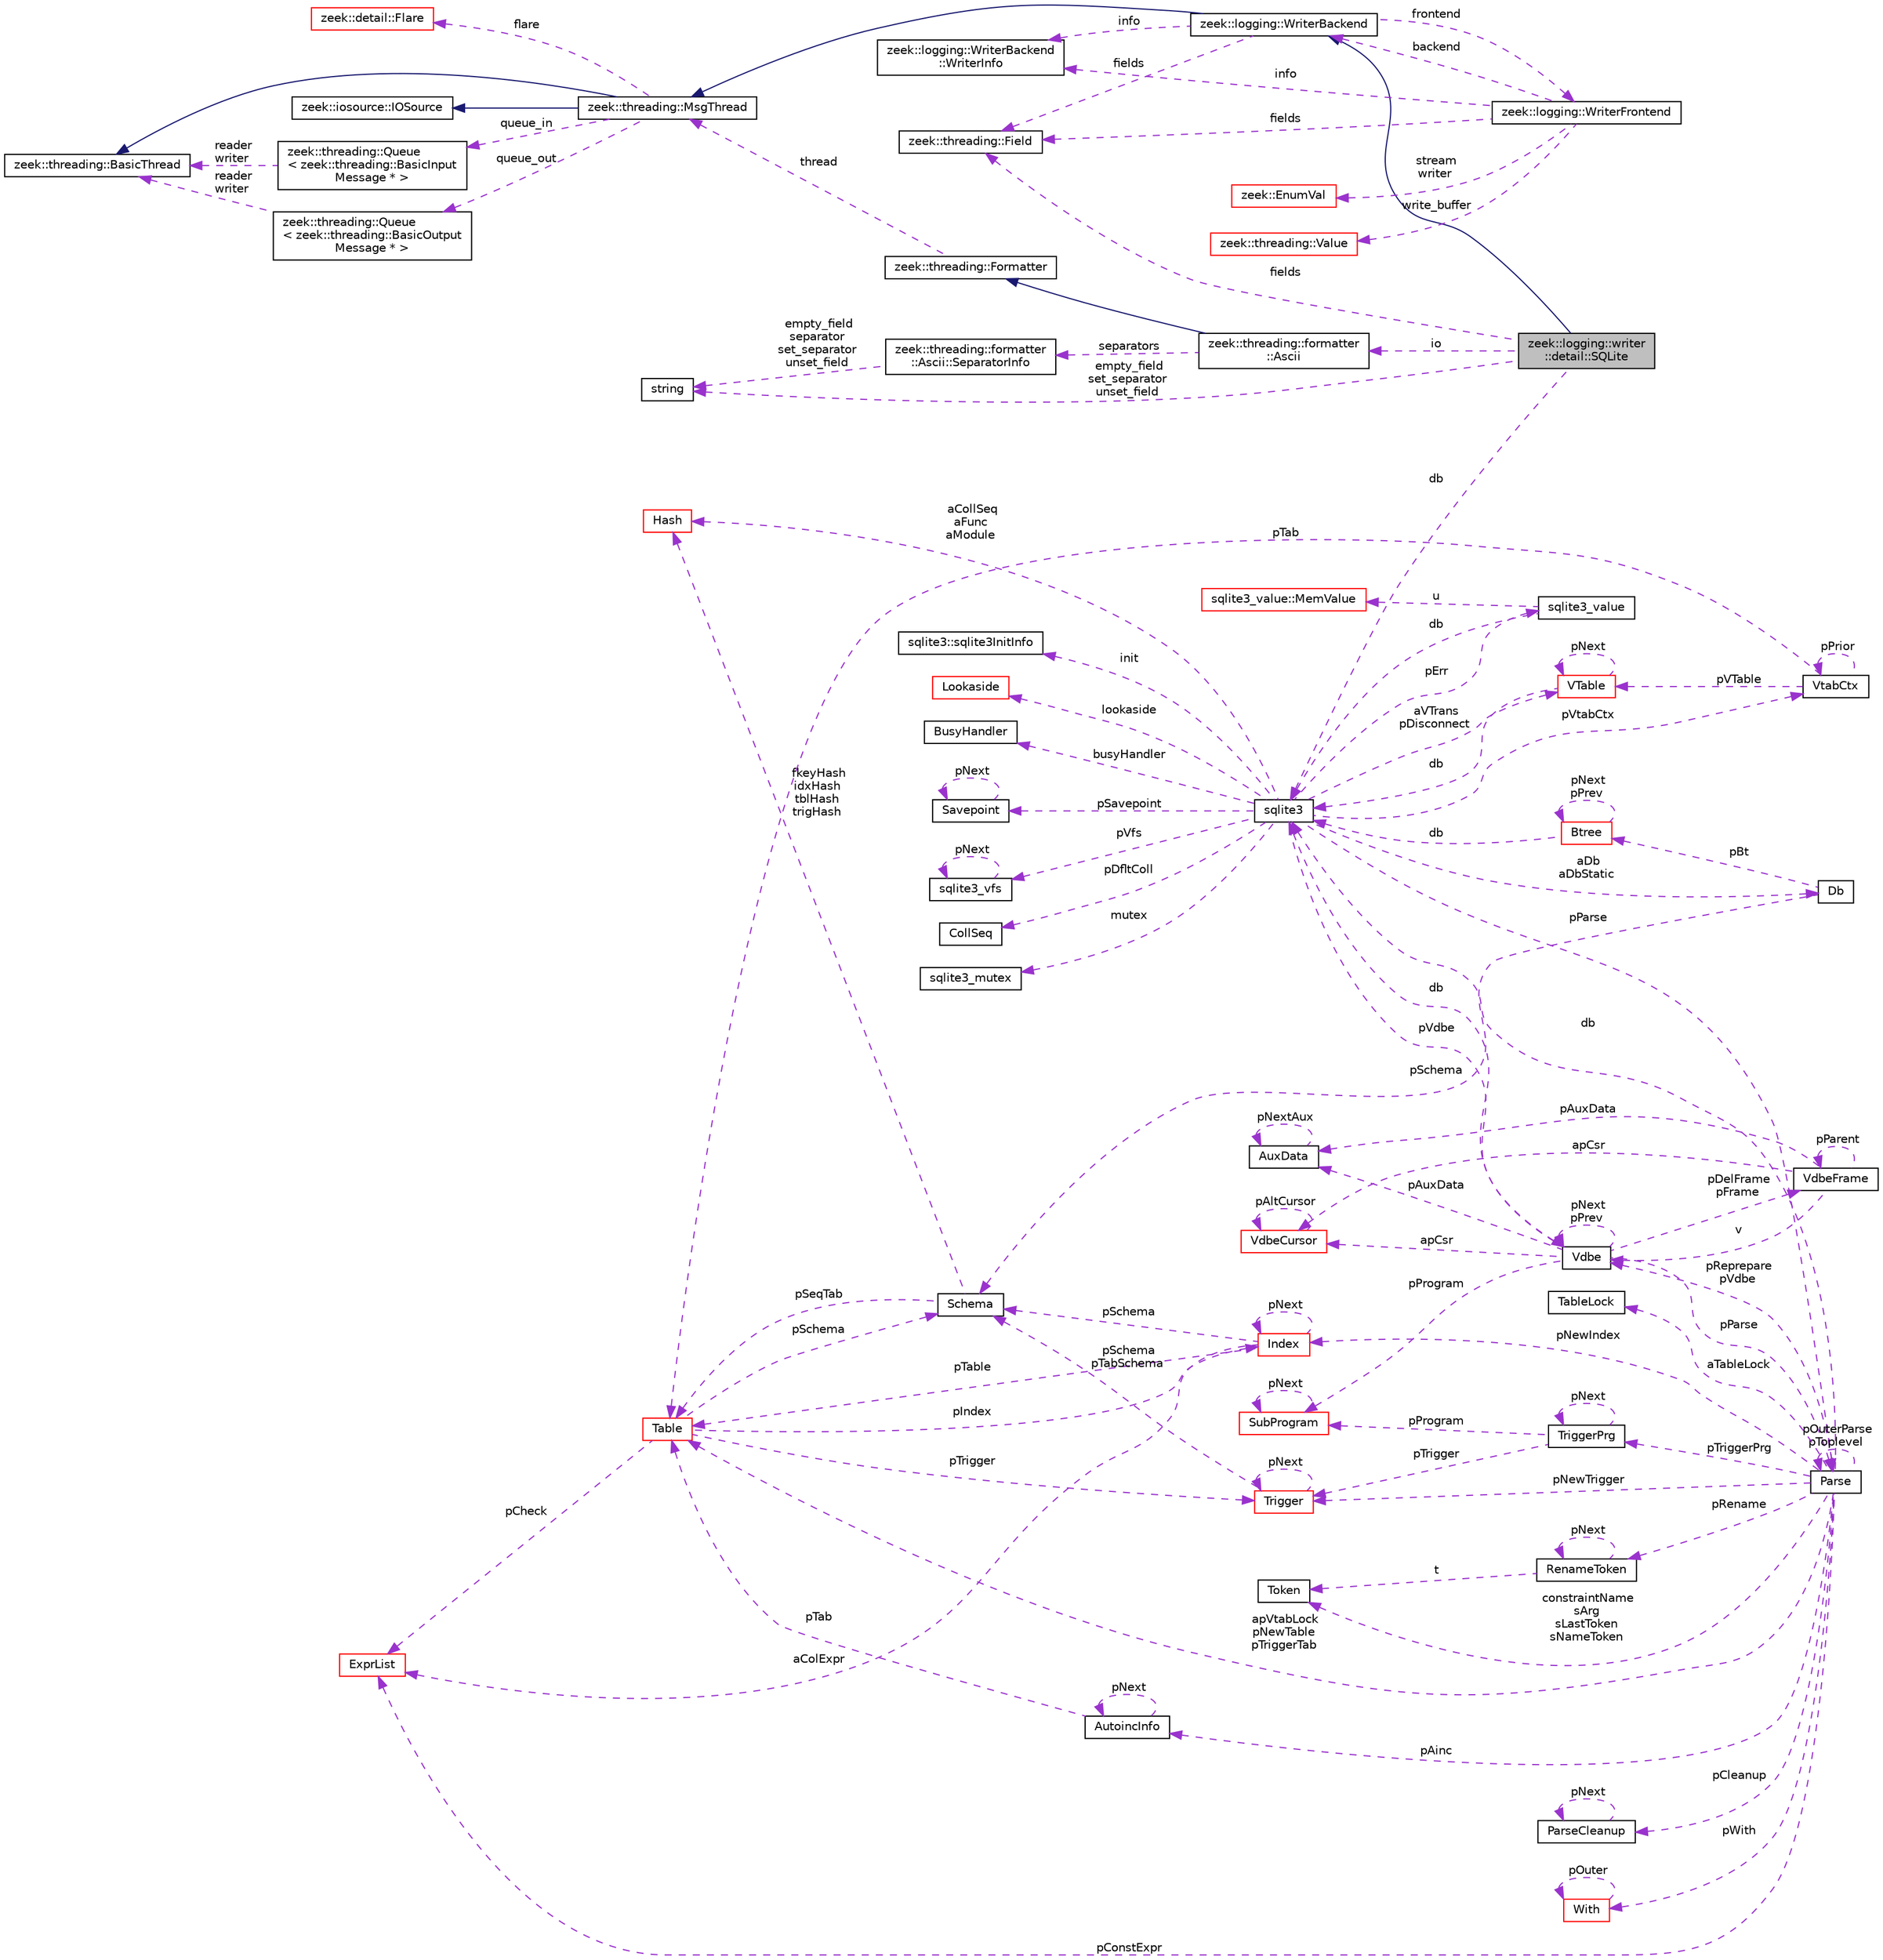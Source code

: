 digraph "zeek::logging::writer::detail::SQLite"
{
 // LATEX_PDF_SIZE
  edge [fontname="Helvetica",fontsize="10",labelfontname="Helvetica",labelfontsize="10"];
  node [fontname="Helvetica",fontsize="10",shape=record];
  rankdir="LR";
  Node1 [label="zeek::logging::writer\l::detail::SQLite",height=0.2,width=0.4,color="black", fillcolor="grey75", style="filled", fontcolor="black",tooltip=" "];
  Node2 -> Node1 [dir="back",color="midnightblue",fontsize="10",style="solid",fontname="Helvetica"];
  Node2 [label="zeek::logging::WriterBackend",height=0.2,width=0.4,color="black", fillcolor="white", style="filled",URL="$dd/d30/classzeek_1_1logging_1_1WriterBackend.html",tooltip=" "];
  Node3 -> Node2 [dir="back",color="midnightblue",fontsize="10",style="solid",fontname="Helvetica"];
  Node3 [label="zeek::threading::MsgThread",height=0.2,width=0.4,color="black", fillcolor="white", style="filled",URL="$d8/d7d/classzeek_1_1threading_1_1MsgThread.html",tooltip=" "];
  Node4 -> Node3 [dir="back",color="midnightblue",fontsize="10",style="solid",fontname="Helvetica"];
  Node4 [label="zeek::threading::BasicThread",height=0.2,width=0.4,color="black", fillcolor="white", style="filled",URL="$d3/dd9/classzeek_1_1threading_1_1BasicThread.html",tooltip=" "];
  Node5 -> Node3 [dir="back",color="midnightblue",fontsize="10",style="solid",fontname="Helvetica"];
  Node5 [label="zeek::iosource::IOSource",height=0.2,width=0.4,color="black", fillcolor="white", style="filled",URL="$da/dea/classzeek_1_1iosource_1_1IOSource.html",tooltip=" "];
  Node6 -> Node3 [dir="back",color="darkorchid3",fontsize="10",style="dashed",label=" queue_in" ,fontname="Helvetica"];
  Node6 [label="zeek::threading::Queue\l\< zeek::threading::BasicInput\lMessage * \>",height=0.2,width=0.4,color="black", fillcolor="white", style="filled",URL="$dd/dd1/classzeek_1_1threading_1_1Queue.html",tooltip=" "];
  Node4 -> Node6 [dir="back",color="darkorchid3",fontsize="10",style="dashed",label=" reader\nwriter" ,fontname="Helvetica"];
  Node7 -> Node3 [dir="back",color="darkorchid3",fontsize="10",style="dashed",label=" queue_out" ,fontname="Helvetica"];
  Node7 [label="zeek::threading::Queue\l\< zeek::threading::BasicOutput\lMessage * \>",height=0.2,width=0.4,color="black", fillcolor="white", style="filled",URL="$dd/dd1/classzeek_1_1threading_1_1Queue.html",tooltip=" "];
  Node4 -> Node7 [dir="back",color="darkorchid3",fontsize="10",style="dashed",label=" reader\nwriter" ,fontname="Helvetica"];
  Node8 -> Node3 [dir="back",color="darkorchid3",fontsize="10",style="dashed",label=" flare" ,fontname="Helvetica"];
  Node8 [label="zeek::detail::Flare",height=0.2,width=0.4,color="red", fillcolor="white", style="filled",URL="$d5/dce/classzeek_1_1detail_1_1Flare.html",tooltip=" "];
  Node10 -> Node2 [dir="back",color="darkorchid3",fontsize="10",style="dashed",label=" frontend" ,fontname="Helvetica"];
  Node10 [label="zeek::logging::WriterFrontend",height=0.2,width=0.4,color="black", fillcolor="white", style="filled",URL="$dc/d09/classzeek_1_1logging_1_1WriterFrontend.html",tooltip=" "];
  Node11 -> Node10 [dir="back",color="darkorchid3",fontsize="10",style="dashed",label=" stream\nwriter" ,fontname="Helvetica"];
  Node11 [label="zeek::EnumVal",height=0.2,width=0.4,color="red", fillcolor="white", style="filled",URL="$dc/da0/classzeek_1_1EnumVal.html",tooltip=" "];
  Node2 -> Node10 [dir="back",color="darkorchid3",fontsize="10",style="dashed",label=" backend" ,fontname="Helvetica"];
  Node20 -> Node10 [dir="back",color="darkorchid3",fontsize="10",style="dashed",label=" info" ,fontname="Helvetica"];
  Node20 [label="zeek::logging::WriterBackend\l::WriterInfo",height=0.2,width=0.4,color="black", fillcolor="white", style="filled",URL="$d5/db9/structzeek_1_1logging_1_1WriterBackend_1_1WriterInfo.html",tooltip=" "];
  Node21 -> Node10 [dir="back",color="darkorchid3",fontsize="10",style="dashed",label=" fields" ,fontname="Helvetica"];
  Node21 [label="zeek::threading::Field",height=0.2,width=0.4,color="black", fillcolor="white", style="filled",URL="$d8/d69/structzeek_1_1threading_1_1Field.html",tooltip=" "];
  Node22 -> Node10 [dir="back",color="darkorchid3",fontsize="10",style="dashed",label=" write_buffer" ,fontname="Helvetica"];
  Node22 [label="zeek::threading::Value",height=0.2,width=0.4,color="red", fillcolor="white", style="filled",URL="$da/d45/structzeek_1_1threading_1_1Value.html",tooltip=" "];
  Node20 -> Node2 [dir="back",color="darkorchid3",fontsize="10",style="dashed",label=" info" ,fontname="Helvetica"];
  Node21 -> Node2 [dir="back",color="darkorchid3",fontsize="10",style="dashed",label=" fields" ,fontname="Helvetica"];
  Node21 -> Node1 [dir="back",color="darkorchid3",fontsize="10",style="dashed",label=" fields" ,fontname="Helvetica"];
  Node28 -> Node1 [dir="back",color="darkorchid3",fontsize="10",style="dashed",label=" db" ,fontname="Helvetica"];
  Node28 [label="sqlite3",height=0.2,width=0.4,color="black", fillcolor="white", style="filled",URL="$d9/dcd/structsqlite3.html",tooltip=" "];
  Node29 -> Node28 [dir="back",color="darkorchid3",fontsize="10",style="dashed",label=" pVfs" ,fontname="Helvetica"];
  Node29 [label="sqlite3_vfs",height=0.2,width=0.4,color="black", fillcolor="white", style="filled",URL="$d3/d36/structsqlite3__vfs.html",tooltip=" "];
  Node29 -> Node29 [dir="back",color="darkorchid3",fontsize="10",style="dashed",label=" pNext" ,fontname="Helvetica"];
  Node30 -> Node28 [dir="back",color="darkorchid3",fontsize="10",style="dashed",label=" pVdbe" ,fontname="Helvetica"];
  Node30 [label="Vdbe",height=0.2,width=0.4,color="black", fillcolor="white", style="filled",URL="$db/d1b/sqlite3_8c.html#de/d53/structVdbe",tooltip=" "];
  Node28 -> Node30 [dir="back",color="darkorchid3",fontsize="10",style="dashed",label=" db" ,fontname="Helvetica"];
  Node30 -> Node30 [dir="back",color="darkorchid3",fontsize="10",style="dashed",label=" pNext\npPrev" ,fontname="Helvetica"];
  Node31 -> Node30 [dir="back",color="darkorchid3",fontsize="10",style="dashed",label=" pParse" ,fontname="Helvetica"];
  Node31 [label="Parse",height=0.2,width=0.4,color="black", fillcolor="white", style="filled",URL="$db/d1b/sqlite3_8c.html#db/dbb/structParse",tooltip=" "];
  Node28 -> Node31 [dir="back",color="darkorchid3",fontsize="10",style="dashed",label=" db" ,fontname="Helvetica"];
  Node30 -> Node31 [dir="back",color="darkorchid3",fontsize="10",style="dashed",label=" pReprepare\npVdbe" ,fontname="Helvetica"];
  Node32 -> Node31 [dir="back",color="darkorchid3",fontsize="10",style="dashed",label=" pConstExpr" ,fontname="Helvetica"];
  Node32 [label="ExprList",height=0.2,width=0.4,color="red", fillcolor="white", style="filled",URL="$db/d1b/sqlite3_8c.html#d5/d5c/structExprList",tooltip=" "];
  Node58 -> Node31 [dir="back",color="darkorchid3",fontsize="10",style="dashed",label=" constraintName\nsArg\nsLastToken\nsNameToken" ,fontname="Helvetica"];
  Node58 [label="Token",height=0.2,width=0.4,color="black", fillcolor="white", style="filled",URL="$db/d1b/sqlite3_8c.html#df/dcd/structToken",tooltip=" "];
  Node59 -> Node31 [dir="back",color="darkorchid3",fontsize="10",style="dashed",label=" aTableLock" ,fontname="Helvetica"];
  Node59 [label="TableLock",height=0.2,width=0.4,color="black", fillcolor="white", style="filled",URL="$db/d1b/sqlite3_8c.html#d1/d79/structTableLock",tooltip=" "];
  Node60 -> Node31 [dir="back",color="darkorchid3",fontsize="10",style="dashed",label=" pAinc" ,fontname="Helvetica"];
  Node60 [label="AutoincInfo",height=0.2,width=0.4,color="black", fillcolor="white", style="filled",URL="$db/d1b/sqlite3_8c.html#db/d7b/structAutoincInfo",tooltip=" "];
  Node60 -> Node60 [dir="back",color="darkorchid3",fontsize="10",style="dashed",label=" pNext" ,fontname="Helvetica"];
  Node37 -> Node60 [dir="back",color="darkorchid3",fontsize="10",style="dashed",label=" pTab" ,fontname="Helvetica"];
  Node37 [label="Table",height=0.2,width=0.4,color="red", fillcolor="white", style="filled",URL="$db/d1b/sqlite3_8c.html#dc/dcb/structTable",tooltip=" "];
  Node39 -> Node37 [dir="back",color="darkorchid3",fontsize="10",style="dashed",label=" pIndex" ,fontname="Helvetica"];
  Node39 [label="Index",height=0.2,width=0.4,color="red", fillcolor="white", style="filled",URL="$db/d1b/sqlite3_8c.html#df/d86/structIndex",tooltip=" "];
  Node37 -> Node39 [dir="back",color="darkorchid3",fontsize="10",style="dashed",label=" pTable" ,fontname="Helvetica"];
  Node39 -> Node39 [dir="back",color="darkorchid3",fontsize="10",style="dashed",label=" pNext" ,fontname="Helvetica"];
  Node40 -> Node39 [dir="back",color="darkorchid3",fontsize="10",style="dashed",label=" pSchema" ,fontname="Helvetica"];
  Node40 [label="Schema",height=0.2,width=0.4,color="black", fillcolor="white", style="filled",URL="$db/d1b/sqlite3_8c.html#d8/db0/structSchema",tooltip=" "];
  Node41 -> Node40 [dir="back",color="darkorchid3",fontsize="10",style="dashed",label=" fkeyHash\nidxHash\ntblHash\ntrigHash" ,fontname="Helvetica"];
  Node41 [label="Hash",height=0.2,width=0.4,color="red", fillcolor="white", style="filled",URL="$db/d1b/sqlite3_8c.html#d1/dbe/structHash",tooltip=" "];
  Node37 -> Node40 [dir="back",color="darkorchid3",fontsize="10",style="dashed",label=" pSeqTab" ,fontname="Helvetica"];
  Node32 -> Node39 [dir="back",color="darkorchid3",fontsize="10",style="dashed",label=" aColExpr" ,fontname="Helvetica"];
  Node32 -> Node37 [dir="back",color="darkorchid3",fontsize="10",style="dashed",label=" pCheck" ,fontname="Helvetica"];
  Node44 -> Node37 [dir="back",color="darkorchid3",fontsize="10",style="dashed",label=" pTrigger" ,fontname="Helvetica"];
  Node44 [label="Trigger",height=0.2,width=0.4,color="red", fillcolor="white", style="filled",URL="$db/d1b/sqlite3_8c.html#dc/d15/structTrigger",tooltip=" "];
  Node40 -> Node44 [dir="back",color="darkorchid3",fontsize="10",style="dashed",label=" pSchema\npTabSchema" ,fontname="Helvetica"];
  Node44 -> Node44 [dir="back",color="darkorchid3",fontsize="10",style="dashed",label=" pNext" ,fontname="Helvetica"];
  Node40 -> Node37 [dir="back",color="darkorchid3",fontsize="10",style="dashed",label=" pSchema" ,fontname="Helvetica"];
  Node31 -> Node31 [dir="back",color="darkorchid3",fontsize="10",style="dashed",label=" pOuterParse\npToplevel" ,fontname="Helvetica"];
  Node37 -> Node31 [dir="back",color="darkorchid3",fontsize="10",style="dashed",label=" apVtabLock\npNewTable\npTriggerTab" ,fontname="Helvetica"];
  Node61 -> Node31 [dir="back",color="darkorchid3",fontsize="10",style="dashed",label=" pTriggerPrg" ,fontname="Helvetica"];
  Node61 [label="TriggerPrg",height=0.2,width=0.4,color="black", fillcolor="white", style="filled",URL="$db/d1b/sqlite3_8c.html#d9/d62/structTriggerPrg",tooltip=" "];
  Node44 -> Node61 [dir="back",color="darkorchid3",fontsize="10",style="dashed",label=" pTrigger" ,fontname="Helvetica"];
  Node61 -> Node61 [dir="back",color="darkorchid3",fontsize="10",style="dashed",label=" pNext" ,fontname="Helvetica"];
  Node62 -> Node61 [dir="back",color="darkorchid3",fontsize="10",style="dashed",label=" pProgram" ,fontname="Helvetica"];
  Node62 [label="SubProgram",height=0.2,width=0.4,color="red", fillcolor="white", style="filled",URL="$db/d1b/sqlite3_8c.html#de/d7a/structSubProgram",tooltip=" "];
  Node62 -> Node62 [dir="back",color="darkorchid3",fontsize="10",style="dashed",label=" pNext" ,fontname="Helvetica"];
  Node74 -> Node31 [dir="back",color="darkorchid3",fontsize="10",style="dashed",label=" pCleanup" ,fontname="Helvetica"];
  Node74 [label="ParseCleanup",height=0.2,width=0.4,color="black", fillcolor="white", style="filled",URL="$de/d52/structParseCleanup.html",tooltip=" "];
  Node74 -> Node74 [dir="back",color="darkorchid3",fontsize="10",style="dashed",label=" pNext" ,fontname="Helvetica"];
  Node39 -> Node31 [dir="back",color="darkorchid3",fontsize="10",style="dashed",label=" pNewIndex" ,fontname="Helvetica"];
  Node44 -> Node31 [dir="back",color="darkorchid3",fontsize="10",style="dashed",label=" pNewTrigger" ,fontname="Helvetica"];
  Node51 -> Node31 [dir="back",color="darkorchid3",fontsize="10",style="dashed",label=" pWith" ,fontname="Helvetica"];
  Node51 [label="With",height=0.2,width=0.4,color="red", fillcolor="white", style="filled",URL="$db/d1b/sqlite3_8c.html#df/d70/structWith",tooltip=" "];
  Node51 -> Node51 [dir="back",color="darkorchid3",fontsize="10",style="dashed",label=" pOuter" ,fontname="Helvetica"];
  Node75 -> Node31 [dir="back",color="darkorchid3",fontsize="10",style="dashed",label=" pRename" ,fontname="Helvetica"];
  Node75 [label="RenameToken",height=0.2,width=0.4,color="black", fillcolor="white", style="filled",URL="$db/d1b/sqlite3_8c.html#d7/db5/structRenameToken",tooltip=" "];
  Node58 -> Node75 [dir="back",color="darkorchid3",fontsize="10",style="dashed",label=" t" ,fontname="Helvetica"];
  Node75 -> Node75 [dir="back",color="darkorchid3",fontsize="10",style="dashed",label=" pNext" ,fontname="Helvetica"];
  Node76 -> Node30 [dir="back",color="darkorchid3",fontsize="10",style="dashed",label=" apCsr" ,fontname="Helvetica"];
  Node76 [label="VdbeCursor",height=0.2,width=0.4,color="red", fillcolor="white", style="filled",URL="$db/d1b/sqlite3_8c.html#d0/dd5/structVdbeCursor",tooltip=" "];
  Node76 -> Node76 [dir="back",color="darkorchid3",fontsize="10",style="dashed",label=" pAltCursor" ,fontname="Helvetica"];
  Node77 -> Node30 [dir="back",color="darkorchid3",fontsize="10",style="dashed",label=" pDelFrame\npFrame" ,fontname="Helvetica"];
  Node77 [label="VdbeFrame",height=0.2,width=0.4,color="black", fillcolor="white", style="filled",URL="$db/d1b/sqlite3_8c.html#df/db1/structVdbeFrame",tooltip=" "];
  Node30 -> Node77 [dir="back",color="darkorchid3",fontsize="10",style="dashed",label=" v" ,fontname="Helvetica"];
  Node77 -> Node77 [dir="back",color="darkorchid3",fontsize="10",style="dashed",label=" pParent" ,fontname="Helvetica"];
  Node76 -> Node77 [dir="back",color="darkorchid3",fontsize="10",style="dashed",label=" apCsr" ,fontname="Helvetica"];
  Node78 -> Node77 [dir="back",color="darkorchid3",fontsize="10",style="dashed",label=" pAuxData" ,fontname="Helvetica"];
  Node78 [label="AuxData",height=0.2,width=0.4,color="black", fillcolor="white", style="filled",URL="$d7/d4c/structAuxData.html",tooltip=" "];
  Node78 -> Node78 [dir="back",color="darkorchid3",fontsize="10",style="dashed",label=" pNextAux" ,fontname="Helvetica"];
  Node62 -> Node30 [dir="back",color="darkorchid3",fontsize="10",style="dashed",label=" pProgram" ,fontname="Helvetica"];
  Node78 -> Node30 [dir="back",color="darkorchid3",fontsize="10",style="dashed",label=" pAuxData" ,fontname="Helvetica"];
  Node68 -> Node28 [dir="back",color="darkorchid3",fontsize="10",style="dashed",label=" pDfltColl" ,fontname="Helvetica"];
  Node68 [label="CollSeq",height=0.2,width=0.4,color="black", fillcolor="white", style="filled",URL="$d1/d4e/structCollSeq.html",tooltip=" "];
  Node79 -> Node28 [dir="back",color="darkorchid3",fontsize="10",style="dashed",label=" mutex" ,fontname="Helvetica"];
  Node79 [label="sqlite3_mutex",height=0.2,width=0.4,color="black", fillcolor="white", style="filled",URL="$db/d1b/sqlite3_8c.html#d5/d3c/structsqlite3__mutex",tooltip=" "];
  Node80 -> Node28 [dir="back",color="darkorchid3",fontsize="10",style="dashed",label=" aDb\naDbStatic" ,fontname="Helvetica"];
  Node80 [label="Db",height=0.2,width=0.4,color="black", fillcolor="white", style="filled",URL="$db/d1b/sqlite3_8c.html#d2/d6b/structDb",tooltip=" "];
  Node81 -> Node80 [dir="back",color="darkorchid3",fontsize="10",style="dashed",label=" pBt" ,fontname="Helvetica"];
  Node81 [label="Btree",height=0.2,width=0.4,color="red", fillcolor="white", style="filled",URL="$db/d1b/sqlite3_8c.html#dd/db3/structBtree",tooltip=" "];
  Node28 -> Node81 [dir="back",color="darkorchid3",fontsize="10",style="dashed",label=" db" ,fontname="Helvetica"];
  Node81 -> Node81 [dir="back",color="darkorchid3",fontsize="10",style="dashed",label=" pNext\npPrev" ,fontname="Helvetica"];
  Node40 -> Node80 [dir="back",color="darkorchid3",fontsize="10",style="dashed",label=" pSchema" ,fontname="Helvetica"];
  Node98 -> Node28 [dir="back",color="darkorchid3",fontsize="10",style="dashed",label=" init" ,fontname="Helvetica"];
  Node98 [label="sqlite3::sqlite3InitInfo",height=0.2,width=0.4,color="black", fillcolor="white", style="filled",URL="$d9/dcd/structsqlite3.html#df/d52/structsqlite3_1_1sqlite3InitInfo",tooltip=" "];
  Node31 -> Node28 [dir="back",color="darkorchid3",fontsize="10",style="dashed",label=" pParse" ,fontname="Helvetica"];
  Node66 -> Node28 [dir="back",color="darkorchid3",fontsize="10",style="dashed",label=" pErr" ,fontname="Helvetica"];
  Node66 [label="sqlite3_value",height=0.2,width=0.4,color="black", fillcolor="white", style="filled",URL="$d0/d9c/structsqlite3__value.html",tooltip=" "];
  Node67 -> Node66 [dir="back",color="darkorchid3",fontsize="10",style="dashed",label=" u" ,fontname="Helvetica"];
  Node67 [label="sqlite3_value::MemValue",height=0.2,width=0.4,color="red", fillcolor="white", style="filled",URL="$d0/d9c/structsqlite3__value.html#d5/da9/unionsqlite3__value_1_1MemValue",tooltip=" "];
  Node28 -> Node66 [dir="back",color="darkorchid3",fontsize="10",style="dashed",label=" db" ,fontname="Helvetica"];
  Node99 -> Node28 [dir="back",color="darkorchid3",fontsize="10",style="dashed",label=" lookaside" ,fontname="Helvetica"];
  Node99 [label="Lookaside",height=0.2,width=0.4,color="red", fillcolor="white", style="filled",URL="$db/d1b/sqlite3_8c.html#d9/d54/structLookaside",tooltip=" "];
  Node41 -> Node28 [dir="back",color="darkorchid3",fontsize="10",style="dashed",label=" aCollSeq\naFunc\naModule" ,fontname="Helvetica"];
  Node101 -> Node28 [dir="back",color="darkorchid3",fontsize="10",style="dashed",label=" pVtabCtx" ,fontname="Helvetica"];
  Node101 [label="VtabCtx",height=0.2,width=0.4,color="black", fillcolor="white", style="filled",URL="$db/d1b/sqlite3_8c.html#d3/d4f/structVtabCtx",tooltip=" "];
  Node69 -> Node101 [dir="back",color="darkorchid3",fontsize="10",style="dashed",label=" pVTable" ,fontname="Helvetica"];
  Node69 [label="VTable",height=0.2,width=0.4,color="red", fillcolor="white", style="filled",URL="$db/d1b/sqlite3_8c.html#d9/dde/structVTable",tooltip=" "];
  Node28 -> Node69 [dir="back",color="darkorchid3",fontsize="10",style="dashed",label=" db" ,fontname="Helvetica"];
  Node69 -> Node69 [dir="back",color="darkorchid3",fontsize="10",style="dashed",label=" pNext" ,fontname="Helvetica"];
  Node37 -> Node101 [dir="back",color="darkorchid3",fontsize="10",style="dashed",label=" pTab" ,fontname="Helvetica"];
  Node101 -> Node101 [dir="back",color="darkorchid3",fontsize="10",style="dashed",label=" pPrior" ,fontname="Helvetica"];
  Node69 -> Node28 [dir="back",color="darkorchid3",fontsize="10",style="dashed",label=" aVTrans\npDisconnect" ,fontname="Helvetica"];
  Node102 -> Node28 [dir="back",color="darkorchid3",fontsize="10",style="dashed",label=" busyHandler" ,fontname="Helvetica"];
  Node102 [label="BusyHandler",height=0.2,width=0.4,color="black", fillcolor="white", style="filled",URL="$dc/d2e/structBusyHandler.html",tooltip=" "];
  Node103 -> Node28 [dir="back",color="darkorchid3",fontsize="10",style="dashed",label=" pSavepoint" ,fontname="Helvetica"];
  Node103 [label="Savepoint",height=0.2,width=0.4,color="black", fillcolor="white", style="filled",URL="$db/d1b/sqlite3_8c.html#d3/d2f/structSavepoint",tooltip=" "];
  Node103 -> Node103 [dir="back",color="darkorchid3",fontsize="10",style="dashed",label=" pNext" ,fontname="Helvetica"];
  Node19 -> Node1 [dir="back",color="darkorchid3",fontsize="10",style="dashed",label=" empty_field\nset_separator\nunset_field" ,fontname="Helvetica"];
  Node19 [label="string",height=0.2,width=0.4,color="black", fillcolor="white", style="filled",tooltip=" "];
  Node104 -> Node1 [dir="back",color="darkorchid3",fontsize="10",style="dashed",label=" io" ,fontname="Helvetica"];
  Node104 [label="zeek::threading::formatter\l::Ascii",height=0.2,width=0.4,color="black", fillcolor="white", style="filled",URL="$d3/d2d/classzeek_1_1threading_1_1formatter_1_1Ascii.html",tooltip=" "];
  Node105 -> Node104 [dir="back",color="midnightblue",fontsize="10",style="solid",fontname="Helvetica"];
  Node105 [label="zeek::threading::Formatter",height=0.2,width=0.4,color="black", fillcolor="white", style="filled",URL="$d6/d7d/classzeek_1_1threading_1_1Formatter.html",tooltip=" "];
  Node3 -> Node105 [dir="back",color="darkorchid3",fontsize="10",style="dashed",label=" thread" ,fontname="Helvetica"];
  Node106 -> Node104 [dir="back",color="darkorchid3",fontsize="10",style="dashed",label=" separators" ,fontname="Helvetica"];
  Node106 [label="zeek::threading::formatter\l::Ascii::SeparatorInfo",height=0.2,width=0.4,color="black", fillcolor="white", style="filled",URL="$dd/ddf/structzeek_1_1threading_1_1formatter_1_1Ascii_1_1SeparatorInfo.html",tooltip=" "];
  Node19 -> Node106 [dir="back",color="darkorchid3",fontsize="10",style="dashed",label=" empty_field\nseparator\nset_separator\nunset_field" ,fontname="Helvetica"];
}

